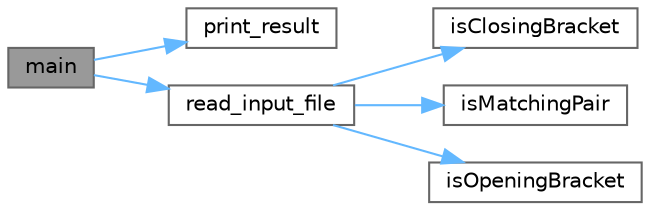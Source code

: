 digraph "main"
{
 // LATEX_PDF_SIZE
  bgcolor="transparent";
  edge [fontname=Helvetica,fontsize=10,labelfontname=Helvetica,labelfontsize=10];
  node [fontname=Helvetica,fontsize=10,shape=box,height=0.2,width=0.4];
  rankdir="LR";
  Node1 [id="Node000001",label="main",height=0.2,width=0.4,color="gray40", fillcolor="grey60", style="filled", fontcolor="black",tooltip="The main function of the program."];
  Node1 -> Node2 [id="edge6_Node000001_Node000002",color="steelblue1",style="solid",tooltip=" "];
  Node2 [id="Node000002",label="print_result",height=0.2,width=0.4,color="grey40", fillcolor="white", style="filled",URL="$_bracket_checker2_8cpp.html#ae0e7a8f1250bac2b529e0fa6c9184e91",tooltip="Outputs the result of bracket matching to a file."];
  Node1 -> Node3 [id="edge7_Node000001_Node000003",color="steelblue1",style="solid",tooltip=" "];
  Node3 [id="Node000003",label="read_input_file",height=0.2,width=0.4,color="grey40", fillcolor="white", style="filled",URL="$_bracket_checker2_8cpp.html#a84e3a19d542ba6c253ed5d283806688f",tooltip="Reads the input file and finds unmatched brackets."];
  Node3 -> Node4 [id="edge8_Node000003_Node000004",color="steelblue1",style="solid",tooltip=" "];
  Node4 [id="Node000004",label="isClosingBracket",height=0.2,width=0.4,color="grey40", fillcolor="white", style="filled",URL="$_bracket_checker2_8cpp.html#ac72790b62b9089fc49ff0db095d0c0ba",tooltip="Checks if the given character is a closing bracket."];
  Node3 -> Node5 [id="edge9_Node000003_Node000005",color="steelblue1",style="solid",tooltip=" "];
  Node5 [id="Node000005",label="isMatchingPair",height=0.2,width=0.4,color="grey40", fillcolor="white", style="filled",URL="$_bracket_checker2_8cpp.html#a67294e9c8decb429efaf45b94dec6145",tooltip="Checks if the given pair of brackets match."];
  Node3 -> Node6 [id="edge10_Node000003_Node000006",color="steelblue1",style="solid",tooltip=" "];
  Node6 [id="Node000006",label="isOpeningBracket",height=0.2,width=0.4,color="grey40", fillcolor="white", style="filled",URL="$_bracket_checker2_8cpp.html#a4b3b8aa187dbfa855fda2e74c31167ef",tooltip="Checks if the given character is an opening bracket."];
}

